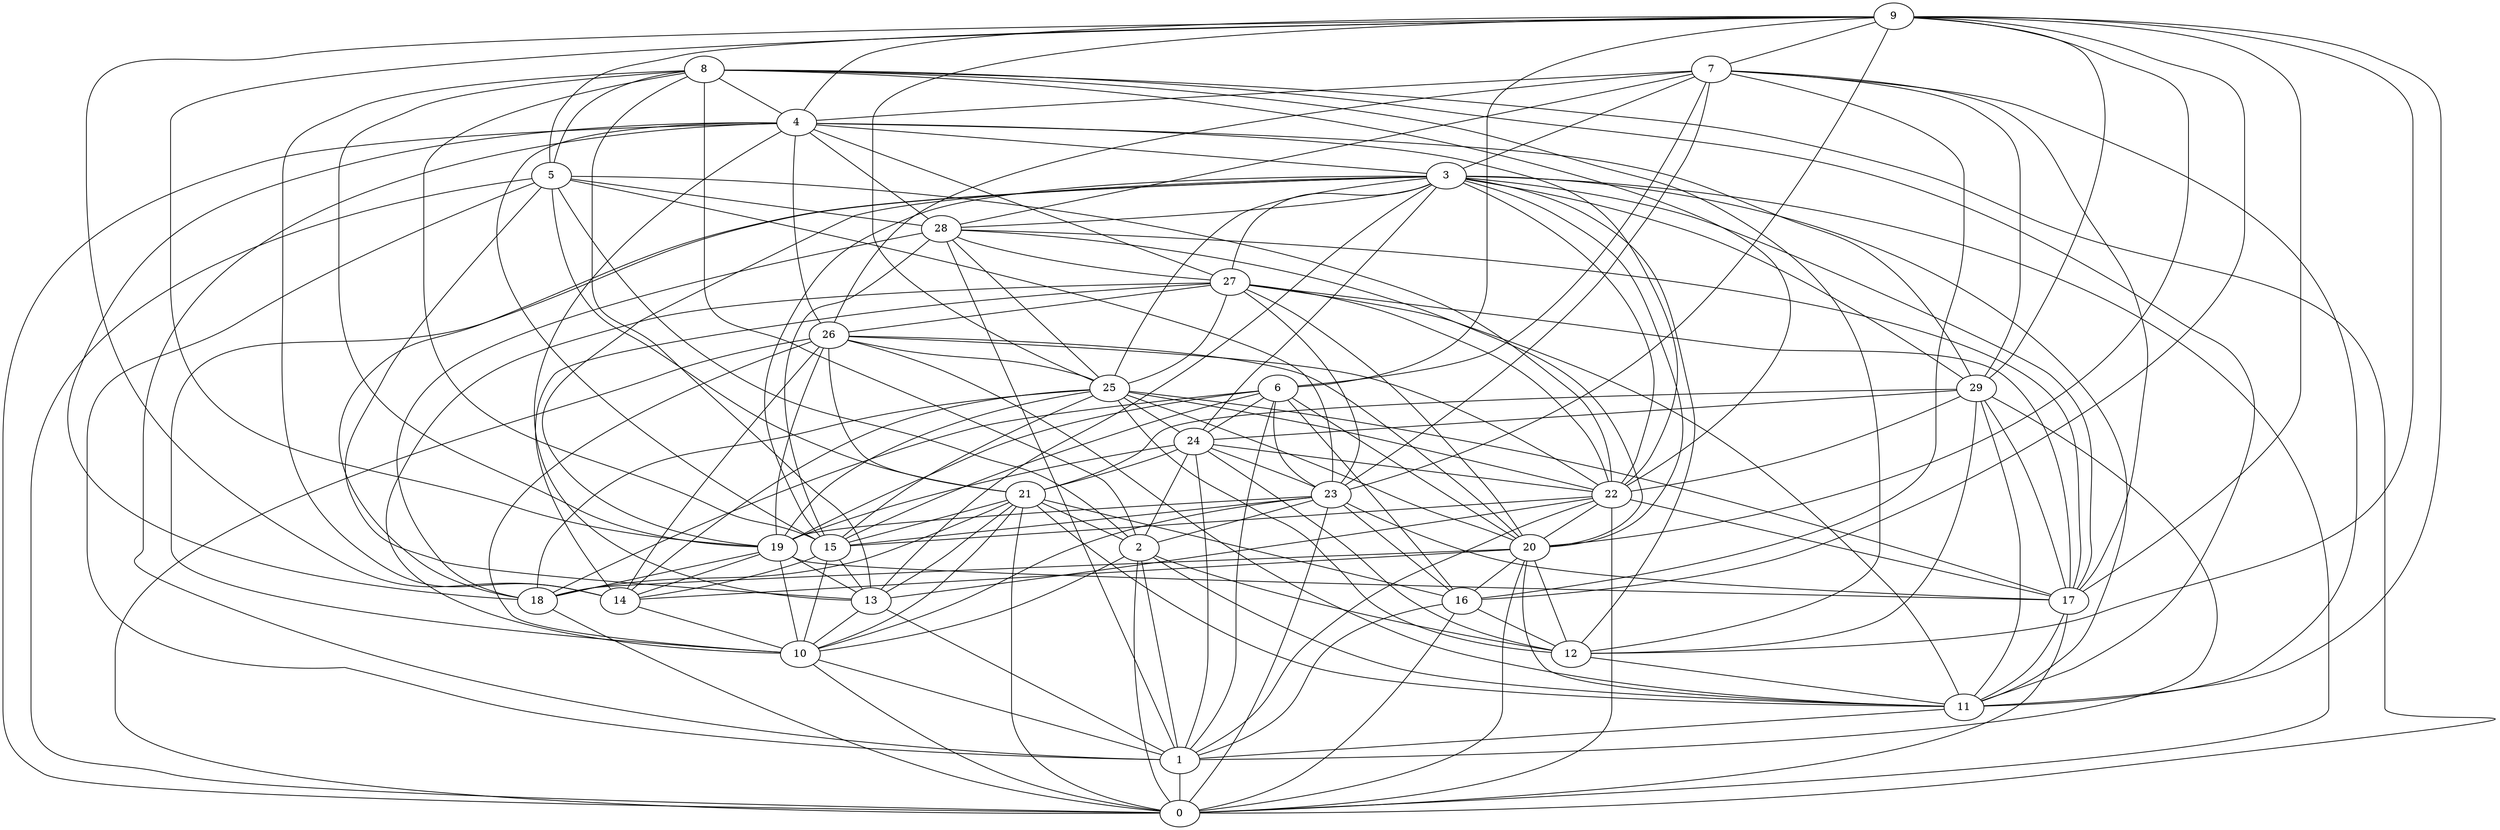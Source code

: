 digraph GG_graph {

subgraph G_graph {
edge [color = black]
"18" -> "0" [dir = none]
"16" -> "1" [dir = none]
"16" -> "12" [dir = none]
"1" -> "0" [dir = none]
"9" -> "17" [dir = none]
"9" -> "7" [dir = none]
"9" -> "14" [dir = none]
"9" -> "19" [dir = none]
"9" -> "4" [dir = none]
"22" -> "13" [dir = none]
"22" -> "17" [dir = none]
"22" -> "0" [dir = none]
"22" -> "1" [dir = none]
"3" -> "25" [dir = none]
"3" -> "24" [dir = none]
"3" -> "0" [dir = none]
"3" -> "29" [dir = none]
"3" -> "13" [dir = none]
"3" -> "17" [dir = none]
"3" -> "28" [dir = none]
"6" -> "15" [dir = none]
"6" -> "19" [dir = none]
"6" -> "20" [dir = none]
"6" -> "1" [dir = none]
"19" -> "14" [dir = none]
"19" -> "18" [dir = none]
"24" -> "12" [dir = none]
"24" -> "23" [dir = none]
"24" -> "19" [dir = none]
"24" -> "2" [dir = none]
"28" -> "17" [dir = none]
"28" -> "15" [dir = none]
"17" -> "11" [dir = none]
"17" -> "0" [dir = none]
"2" -> "12" [dir = none]
"2" -> "0" [dir = none]
"25" -> "20" [dir = none]
"25" -> "22" [dir = none]
"25" -> "18" [dir = none]
"25" -> "12" [dir = none]
"20" -> "16" [dir = none]
"20" -> "12" [dir = none]
"23" -> "17" [dir = none]
"23" -> "2" [dir = none]
"23" -> "19" [dir = none]
"21" -> "16" [dir = none]
"21" -> "18" [dir = none]
"21" -> "0" [dir = none]
"21" -> "2" [dir = none]
"13" -> "1" [dir = none]
"29" -> "22" [dir = none]
"29" -> "11" [dir = none]
"15" -> "10" [dir = none]
"15" -> "14" [dir = none]
"15" -> "13" [dir = none]
"4" -> "22" [dir = none]
"4" -> "29" [dir = none]
"4" -> "15" [dir = none]
"4" -> "0" [dir = none]
"4" -> "3" [dir = none]
"4" -> "28" [dir = none]
"11" -> "1" [dir = none]
"26" -> "19" [dir = none]
"26" -> "20" [dir = none]
"26" -> "14" [dir = none]
"26" -> "0" [dir = none]
"26" -> "10" [dir = none]
"26" -> "25" [dir = none]
"26" -> "11" [dir = none]
"27" -> "25" [dir = none]
"27" -> "14" [dir = none]
"27" -> "10" [dir = none]
"7" -> "11" [dir = none]
"7" -> "23" [dir = none]
"10" -> "1" [dir = none]
"10" -> "0" [dir = none]
"8" -> "5" [dir = none]
"8" -> "12" [dir = none]
"8" -> "22" [dir = none]
"8" -> "2" [dir = none]
"8" -> "19" [dir = none]
"8" -> "4" [dir = none]
"8" -> "13" [dir = none]
"5" -> "21" [dir = none]
"5" -> "0" [dir = none]
"5" -> "13" [dir = none]
"5" -> "23" [dir = none]
"7" -> "6" [dir = none]
"20" -> "0" [dir = none]
"24" -> "21" [dir = none]
"3" -> "19" [dir = none]
"16" -> "0" [dir = none]
"4" -> "18" [dir = none]
"24" -> "1" [dir = none]
"25" -> "14" [dir = none]
"2" -> "1" [dir = none]
"29" -> "1" [dir = none]
"5" -> "28" [dir = none]
"3" -> "11" [dir = none]
"9" -> "11" [dir = none]
"27" -> "11" [dir = none]
"28" -> "25" [dir = none]
"20" -> "14" [dir = none]
"29" -> "12" [dir = none]
"3" -> "15" [dir = none]
"22" -> "20" [dir = none]
"6" -> "16" [dir = none]
"3" -> "10" [dir = none]
"6" -> "18" [dir = none]
"26" -> "22" [dir = none]
"4" -> "13" [dir = none]
"8" -> "0" [dir = none]
"5" -> "2" [dir = none]
"22" -> "15" [dir = none]
"13" -> "10" [dir = none]
"3" -> "27" [dir = none]
"9" -> "6" [dir = none]
"27" -> "23" [dir = none]
"20" -> "11" [dir = none]
"23" -> "15" [dir = none]
"21" -> "15" [dir = none]
"29" -> "21" [dir = none]
"3" -> "18" [dir = none]
"9" -> "20" [dir = none]
"2" -> "11" [dir = none]
"28" -> "1" [dir = none]
"9" -> "29" [dir = none]
"3" -> "20" [dir = none]
"29" -> "17" [dir = none]
"28" -> "20" [dir = none]
"2" -> "10" [dir = none]
"27" -> "26" [dir = none]
"8" -> "11" [dir = none]
"9" -> "25" [dir = none]
"4" -> "27" [dir = none]
"8" -> "15" [dir = none]
"23" -> "16" [dir = none]
"28" -> "27" [dir = none]
"5" -> "22" [dir = none]
"23" -> "10" [dir = none]
"23" -> "0" [dir = none]
"21" -> "10" [dir = none]
"3" -> "22" [dir = none]
"5" -> "1" [dir = none]
"27" -> "17" [dir = none]
"4" -> "1" [dir = none]
"27" -> "22" [dir = none]
"7" -> "29" [dir = none]
"25" -> "24" [dir = none]
"9" -> "12" [dir = none]
"25" -> "17" [dir = none]
"12" -> "11" [dir = none]
"19" -> "17" [dir = none]
"24" -> "22" [dir = none]
"7" -> "26" [dir = none]
"7" -> "16" [dir = none]
"9" -> "16" [dir = none]
"20" -> "18" [dir = none]
"9" -> "5" [dir = none]
"6" -> "23" [dir = none]
"8" -> "14" [dir = none]
"19" -> "10" [dir = none]
"6" -> "24" [dir = none]
"14" -> "10" [dir = none]
"9" -> "23" [dir = none]
"19" -> "13" [dir = none]
"7" -> "28" [dir = none]
"7" -> "3" [dir = none]
"7" -> "4" [dir = none]
"7" -> "17" [dir = none]
"3" -> "12" [dir = none]
"28" -> "18" [dir = none]
"26" -> "21" [dir = none]
"25" -> "19" [dir = none]
"21" -> "13" [dir = none]
"29" -> "24" [dir = none]
"21" -> "11" [dir = none]
"27" -> "20" [dir = none]
"25" -> "15" [dir = none]
"4" -> "26" [dir = none]
}

}
